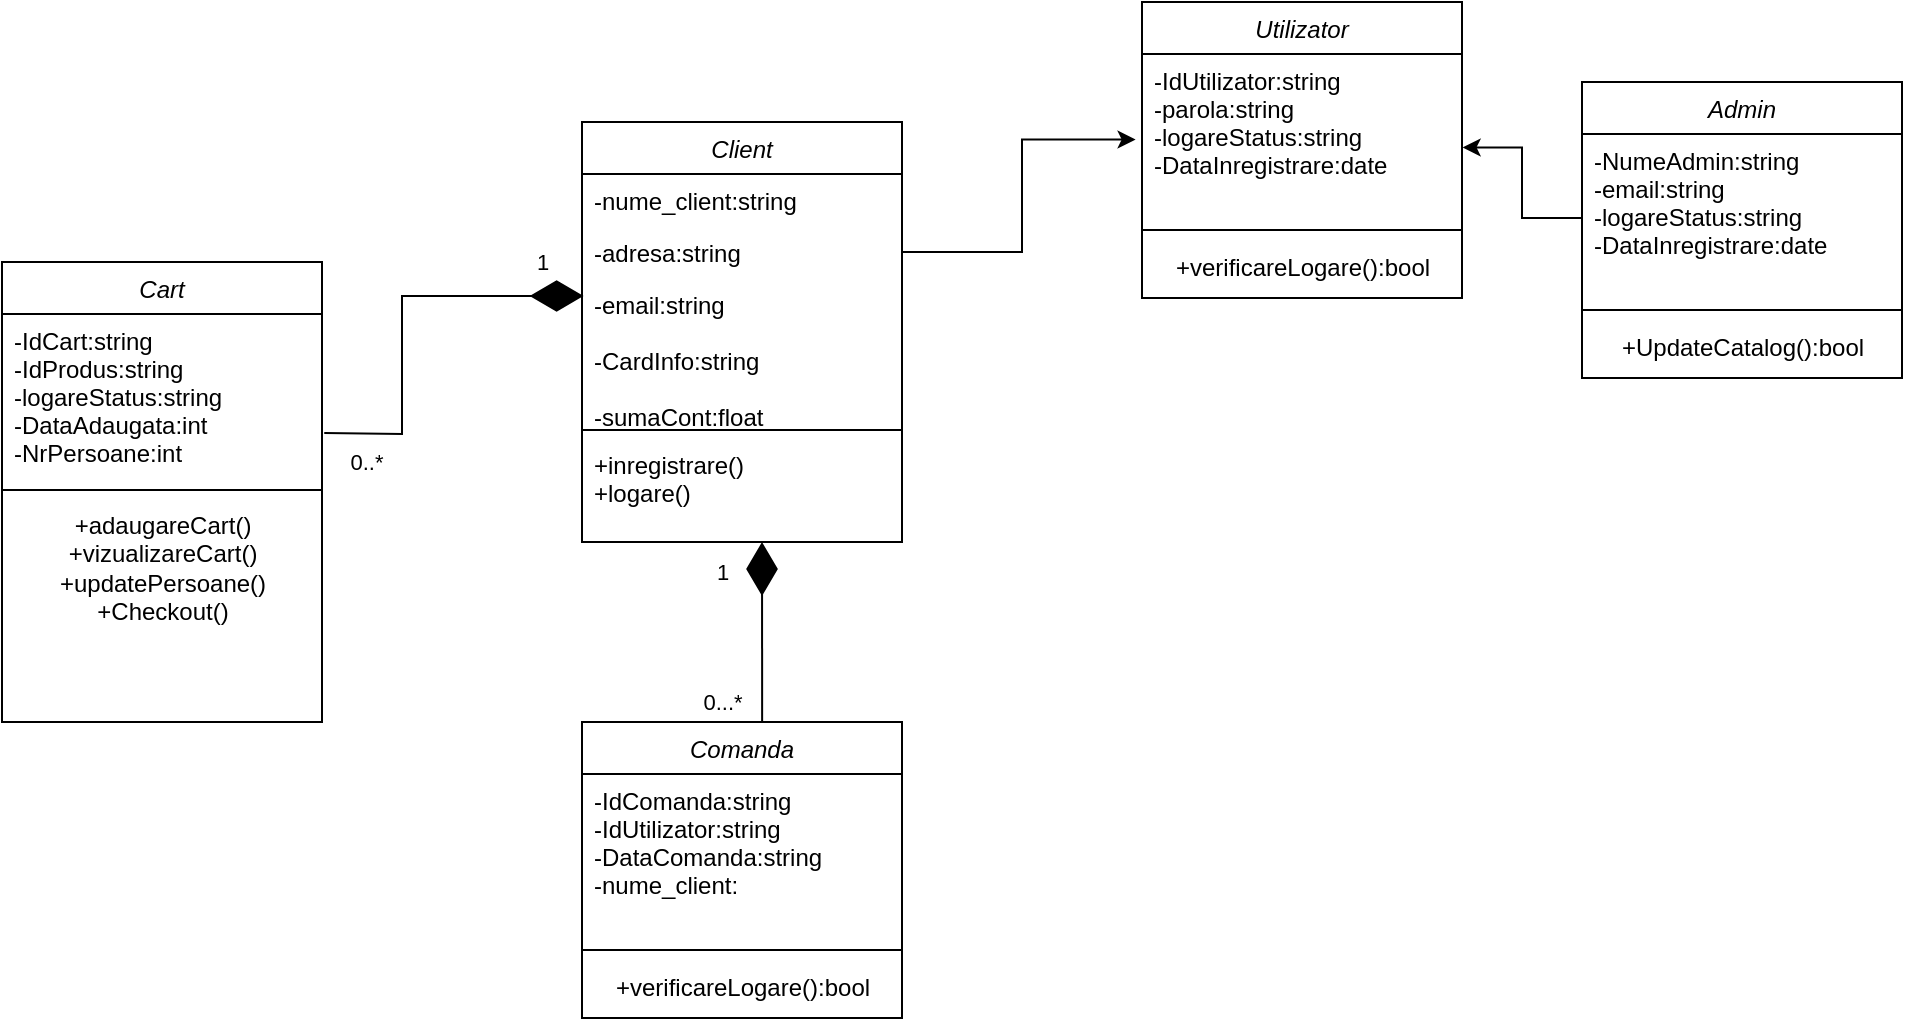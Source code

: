 <mxfile version="22.0.8" type="github">
  <diagram id="C5RBs43oDa-KdzZeNtuy" name="Page-1">
    <mxGraphModel dx="1689" dy="506" grid="1" gridSize="10" guides="1" tooltips="1" connect="1" arrows="1" fold="1" page="1" pageScale="1" pageWidth="827" pageHeight="1169" math="0" shadow="0">
      <root>
        <mxCell id="WIyWlLk6GJQsqaUBKTNV-0" />
        <mxCell id="WIyWlLk6GJQsqaUBKTNV-1" parent="WIyWlLk6GJQsqaUBKTNV-0" />
        <mxCell id="zkfFHV4jXpPFQw0GAbJ--0" value="Client" style="swimlane;fontStyle=2;align=center;verticalAlign=top;childLayout=stackLayout;horizontal=1;startSize=26;horizontalStack=0;resizeParent=1;resizeLast=0;collapsible=1;marginBottom=0;rounded=0;shadow=0;strokeWidth=1;" parent="WIyWlLk6GJQsqaUBKTNV-1" vertex="1">
          <mxGeometry x="210" y="180" width="160" height="210" as="geometry">
            <mxRectangle x="230" y="140" width="160" height="26" as="alternateBounds" />
          </mxGeometry>
        </mxCell>
        <mxCell id="zkfFHV4jXpPFQw0GAbJ--1" value="-nume_client:string" style="text;align=left;verticalAlign=top;spacingLeft=4;spacingRight=4;overflow=hidden;rotatable=0;points=[[0,0.5],[1,0.5]];portConstraint=eastwest;" parent="zkfFHV4jXpPFQw0GAbJ--0" vertex="1">
          <mxGeometry y="26" width="160" height="26" as="geometry" />
        </mxCell>
        <mxCell id="zkfFHV4jXpPFQw0GAbJ--2" value="-adresa:string" style="text;align=left;verticalAlign=top;spacingLeft=4;spacingRight=4;overflow=hidden;rotatable=0;points=[[0,0.5],[1,0.5]];portConstraint=eastwest;rounded=0;shadow=0;html=0;" parent="zkfFHV4jXpPFQw0GAbJ--0" vertex="1">
          <mxGeometry y="52" width="160" height="26" as="geometry" />
        </mxCell>
        <mxCell id="zkfFHV4jXpPFQw0GAbJ--3" value="-email:string&#xa;&#xa;-CardInfo:string&#xa;&#xa;-sumaCont:float" style="text;align=left;verticalAlign=top;spacingLeft=4;spacingRight=4;overflow=hidden;rotatable=0;points=[[0,0.5],[1,0.5]];portConstraint=eastwest;rounded=0;shadow=0;html=0;" parent="zkfFHV4jXpPFQw0GAbJ--0" vertex="1">
          <mxGeometry y="78" width="160" height="72" as="geometry" />
        </mxCell>
        <mxCell id="zkfFHV4jXpPFQw0GAbJ--4" value="" style="line;html=1;strokeWidth=1;align=left;verticalAlign=middle;spacingTop=-1;spacingLeft=3;spacingRight=3;rotatable=0;labelPosition=right;points=[];portConstraint=eastwest;" parent="zkfFHV4jXpPFQw0GAbJ--0" vertex="1">
          <mxGeometry y="150" width="160" height="8" as="geometry" />
        </mxCell>
        <mxCell id="zkfFHV4jXpPFQw0GAbJ--5" value="+inregistrare()&#xa;+logare()&#xa;" style="text;align=left;verticalAlign=top;spacingLeft=4;spacingRight=4;overflow=hidden;rotatable=0;points=[[0,0.5],[1,0.5]];portConstraint=eastwest;" parent="zkfFHV4jXpPFQw0GAbJ--0" vertex="1">
          <mxGeometry y="158" width="160" height="32" as="geometry" />
        </mxCell>
        <mxCell id="I4RBHRaw5eNcui8Rtn1N-2" value="Utilizator" style="swimlane;fontStyle=2;align=center;verticalAlign=top;childLayout=stackLayout;horizontal=1;startSize=26;horizontalStack=0;resizeParent=1;resizeLast=0;collapsible=1;marginBottom=0;rounded=0;shadow=0;strokeWidth=1;" vertex="1" parent="WIyWlLk6GJQsqaUBKTNV-1">
          <mxGeometry x="490" y="120" width="160" height="148" as="geometry">
            <mxRectangle x="230" y="140" width="160" height="26" as="alternateBounds" />
          </mxGeometry>
        </mxCell>
        <mxCell id="I4RBHRaw5eNcui8Rtn1N-4" value="-IdUtilizator:string&#xa;-parola:string&#xa;-logareStatus:string&#xa;-DataInregistrare:date" style="text;align=left;verticalAlign=top;spacingLeft=4;spacingRight=4;overflow=hidden;rotatable=0;points=[[0,0.5],[1,0.5]];portConstraint=eastwest;rounded=0;shadow=0;html=0;" vertex="1" parent="I4RBHRaw5eNcui8Rtn1N-2">
          <mxGeometry y="26" width="160" height="84" as="geometry" />
        </mxCell>
        <mxCell id="I4RBHRaw5eNcui8Rtn1N-6" value="" style="line;html=1;strokeWidth=1;align=left;verticalAlign=middle;spacingTop=-1;spacingLeft=3;spacingRight=3;rotatable=0;labelPosition=right;points=[];portConstraint=eastwest;" vertex="1" parent="I4RBHRaw5eNcui8Rtn1N-2">
          <mxGeometry y="110" width="160" height="8" as="geometry" />
        </mxCell>
        <mxCell id="I4RBHRaw5eNcui8Rtn1N-12" value="+verificareLogare():bool" style="text;html=1;align=center;verticalAlign=middle;resizable=0;points=[];autosize=1;strokeColor=none;fillColor=none;" vertex="1" parent="I4RBHRaw5eNcui8Rtn1N-2">
          <mxGeometry y="118" width="160" height="30" as="geometry" />
        </mxCell>
        <mxCell id="I4RBHRaw5eNcui8Rtn1N-11" style="edgeStyle=orthogonalEdgeStyle;rounded=0;orthogonalLoop=1;jettySize=auto;html=1;entryX=-0.02;entryY=0.509;entryDx=0;entryDy=0;entryPerimeter=0;" edge="1" parent="WIyWlLk6GJQsqaUBKTNV-1" source="zkfFHV4jXpPFQw0GAbJ--2" target="I4RBHRaw5eNcui8Rtn1N-4">
          <mxGeometry relative="1" as="geometry" />
        </mxCell>
        <mxCell id="I4RBHRaw5eNcui8Rtn1N-13" value="Admin" style="swimlane;fontStyle=2;align=center;verticalAlign=top;childLayout=stackLayout;horizontal=1;startSize=26;horizontalStack=0;resizeParent=1;resizeLast=0;collapsible=1;marginBottom=0;rounded=0;shadow=0;strokeWidth=1;" vertex="1" parent="WIyWlLk6GJQsqaUBKTNV-1">
          <mxGeometry x="710" y="160" width="160" height="148" as="geometry">
            <mxRectangle x="230" y="140" width="160" height="26" as="alternateBounds" />
          </mxGeometry>
        </mxCell>
        <mxCell id="I4RBHRaw5eNcui8Rtn1N-14" value="-NumeAdmin:string&#xa;-email:string&#xa;-logareStatus:string&#xa;-DataInregistrare:date" style="text;align=left;verticalAlign=top;spacingLeft=4;spacingRight=4;overflow=hidden;rotatable=0;points=[[0,0.5],[1,0.5]];portConstraint=eastwest;rounded=0;shadow=0;html=0;" vertex="1" parent="I4RBHRaw5eNcui8Rtn1N-13">
          <mxGeometry y="26" width="160" height="84" as="geometry" />
        </mxCell>
        <mxCell id="I4RBHRaw5eNcui8Rtn1N-15" value="" style="line;html=1;strokeWidth=1;align=left;verticalAlign=middle;spacingTop=-1;spacingLeft=3;spacingRight=3;rotatable=0;labelPosition=right;points=[];portConstraint=eastwest;" vertex="1" parent="I4RBHRaw5eNcui8Rtn1N-13">
          <mxGeometry y="110" width="160" height="8" as="geometry" />
        </mxCell>
        <mxCell id="I4RBHRaw5eNcui8Rtn1N-16" value="+UpdateCatalog():bool" style="text;html=1;align=center;verticalAlign=middle;resizable=0;points=[];autosize=1;strokeColor=none;fillColor=none;" vertex="1" parent="I4RBHRaw5eNcui8Rtn1N-13">
          <mxGeometry y="118" width="160" height="30" as="geometry" />
        </mxCell>
        <mxCell id="I4RBHRaw5eNcui8Rtn1N-17" style="edgeStyle=orthogonalEdgeStyle;rounded=0;orthogonalLoop=1;jettySize=auto;html=1;entryX=1.002;entryY=0.556;entryDx=0;entryDy=0;entryPerimeter=0;" edge="1" parent="WIyWlLk6GJQsqaUBKTNV-1" source="I4RBHRaw5eNcui8Rtn1N-14" target="I4RBHRaw5eNcui8Rtn1N-4">
          <mxGeometry relative="1" as="geometry" />
        </mxCell>
        <mxCell id="I4RBHRaw5eNcui8Rtn1N-18" value="Comanda" style="swimlane;fontStyle=2;align=center;verticalAlign=top;childLayout=stackLayout;horizontal=1;startSize=26;horizontalStack=0;resizeParent=1;resizeLast=0;collapsible=1;marginBottom=0;rounded=0;shadow=0;strokeWidth=1;" vertex="1" parent="WIyWlLk6GJQsqaUBKTNV-1">
          <mxGeometry x="210" y="480" width="160" height="148" as="geometry">
            <mxRectangle x="230" y="140" width="160" height="26" as="alternateBounds" />
          </mxGeometry>
        </mxCell>
        <mxCell id="I4RBHRaw5eNcui8Rtn1N-19" value="-IdComanda:string&#xa;-IdUtilizator:string&#xa;-DataComanda:string&#xa;-nume_client:&#xa;" style="text;align=left;verticalAlign=top;spacingLeft=4;spacingRight=4;overflow=hidden;rotatable=0;points=[[0,0.5],[1,0.5]];portConstraint=eastwest;rounded=0;shadow=0;html=0;" vertex="1" parent="I4RBHRaw5eNcui8Rtn1N-18">
          <mxGeometry y="26" width="160" height="84" as="geometry" />
        </mxCell>
        <mxCell id="I4RBHRaw5eNcui8Rtn1N-20" value="" style="line;html=1;strokeWidth=1;align=left;verticalAlign=middle;spacingTop=-1;spacingLeft=3;spacingRight=3;rotatable=0;labelPosition=right;points=[];portConstraint=eastwest;" vertex="1" parent="I4RBHRaw5eNcui8Rtn1N-18">
          <mxGeometry y="110" width="160" height="8" as="geometry" />
        </mxCell>
        <mxCell id="I4RBHRaw5eNcui8Rtn1N-21" value="+verificareLogare():bool" style="text;html=1;align=center;verticalAlign=middle;resizable=0;points=[];autosize=1;strokeColor=none;fillColor=none;" vertex="1" parent="I4RBHRaw5eNcui8Rtn1N-18">
          <mxGeometry y="118" width="160" height="30" as="geometry" />
        </mxCell>
        <mxCell id="I4RBHRaw5eNcui8Rtn1N-22" value="Cart" style="swimlane;fontStyle=2;align=center;verticalAlign=top;childLayout=stackLayout;horizontal=1;startSize=26;horizontalStack=0;resizeParent=1;resizeLast=0;collapsible=1;marginBottom=0;rounded=0;shadow=0;strokeWidth=1;" vertex="1" parent="WIyWlLk6GJQsqaUBKTNV-1">
          <mxGeometry x="-80" y="250" width="160" height="230" as="geometry">
            <mxRectangle x="230" y="140" width="160" height="26" as="alternateBounds" />
          </mxGeometry>
        </mxCell>
        <mxCell id="I4RBHRaw5eNcui8Rtn1N-23" value="-IdCart:string&#xa;-IdProdus:string&#xa;-logareStatus:string&#xa;-DataAdaugata:int&#xa;-NrPersoane:int" style="text;align=left;verticalAlign=top;spacingLeft=4;spacingRight=4;overflow=hidden;rotatable=0;points=[[0,0.5],[1,0.5]];portConstraint=eastwest;rounded=0;shadow=0;html=0;" vertex="1" parent="I4RBHRaw5eNcui8Rtn1N-22">
          <mxGeometry y="26" width="160" height="84" as="geometry" />
        </mxCell>
        <mxCell id="I4RBHRaw5eNcui8Rtn1N-24" value="" style="line;html=1;strokeWidth=1;align=left;verticalAlign=middle;spacingTop=-1;spacingLeft=3;spacingRight=3;rotatable=0;labelPosition=right;points=[];portConstraint=eastwest;" vertex="1" parent="I4RBHRaw5eNcui8Rtn1N-22">
          <mxGeometry y="110" width="160" height="8" as="geometry" />
        </mxCell>
        <mxCell id="I4RBHRaw5eNcui8Rtn1N-25" value="+adaugareCart()&lt;br&gt;+vizualizareCart()&lt;br&gt;+updatePersoane()&lt;br&gt;+Checkout()" style="text;html=1;align=center;verticalAlign=middle;resizable=0;points=[];autosize=1;strokeColor=none;fillColor=none;" vertex="1" parent="I4RBHRaw5eNcui8Rtn1N-22">
          <mxGeometry y="118" width="160" height="70" as="geometry" />
        </mxCell>
        <mxCell id="I4RBHRaw5eNcui8Rtn1N-27" value="" style="endArrow=diamondThin;endFill=1;endSize=24;html=1;rounded=0;exitX=1.007;exitY=0.709;exitDx=0;exitDy=0;exitPerimeter=0;entryX=0.005;entryY=0.125;entryDx=0;entryDy=0;entryPerimeter=0;" edge="1" parent="WIyWlLk6GJQsqaUBKTNV-1" source="I4RBHRaw5eNcui8Rtn1N-23" target="zkfFHV4jXpPFQw0GAbJ--3">
          <mxGeometry width="160" relative="1" as="geometry">
            <mxPoint x="10" y="200" as="sourcePoint" />
            <mxPoint x="170" y="200" as="targetPoint" />
            <Array as="points">
              <mxPoint x="120" y="336" />
              <mxPoint x="120" y="267" />
            </Array>
          </mxGeometry>
        </mxCell>
        <mxCell id="I4RBHRaw5eNcui8Rtn1N-28" value="0..*" style="edgeLabel;html=1;align=center;verticalAlign=middle;resizable=0;points=[];" vertex="1" connectable="0" parent="I4RBHRaw5eNcui8Rtn1N-27">
          <mxGeometry x="-0.795" y="-1" relative="1" as="geometry">
            <mxPoint y="13" as="offset" />
          </mxGeometry>
        </mxCell>
        <mxCell id="I4RBHRaw5eNcui8Rtn1N-30" value="1" style="edgeLabel;html=1;align=center;verticalAlign=middle;resizable=0;points=[];" vertex="1" connectable="0" parent="I4RBHRaw5eNcui8Rtn1N-27">
          <mxGeometry x="0.725" y="2" relative="1" as="geometry">
            <mxPoint x="6" y="-15" as="offset" />
          </mxGeometry>
        </mxCell>
        <mxCell id="I4RBHRaw5eNcui8Rtn1N-35" value="" style="endArrow=diamondThin;endFill=1;endSize=24;html=1;rounded=0;exitX=0.563;exitY=0;exitDx=0;exitDy=0;exitPerimeter=0;" edge="1" parent="WIyWlLk6GJQsqaUBKTNV-1" source="I4RBHRaw5eNcui8Rtn1N-18">
          <mxGeometry width="160" relative="1" as="geometry">
            <mxPoint x="230" y="440" as="sourcePoint" />
            <mxPoint x="300" y="390" as="targetPoint" />
          </mxGeometry>
        </mxCell>
        <mxCell id="I4RBHRaw5eNcui8Rtn1N-36" value="0...*" style="edgeLabel;html=1;align=center;verticalAlign=middle;resizable=0;points=[];" vertex="1" connectable="0" parent="I4RBHRaw5eNcui8Rtn1N-35">
          <mxGeometry x="-0.799" y="-1" relative="1" as="geometry">
            <mxPoint x="-21" y="-1" as="offset" />
          </mxGeometry>
        </mxCell>
        <mxCell id="I4RBHRaw5eNcui8Rtn1N-37" value="1" style="edgeLabel;html=1;align=center;verticalAlign=middle;resizable=0;points=[];" vertex="1" connectable="0" parent="I4RBHRaw5eNcui8Rtn1N-35">
          <mxGeometry x="0.682" y="-1" relative="1" as="geometry">
            <mxPoint x="-21" as="offset" />
          </mxGeometry>
        </mxCell>
      </root>
    </mxGraphModel>
  </diagram>
</mxfile>
